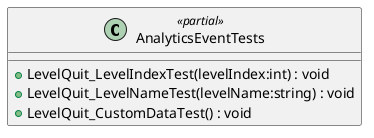 @startuml
class AnalyticsEventTests <<partial>> {
    + LevelQuit_LevelIndexTest(levelIndex:int) : void
    + LevelQuit_LevelNameTest(levelName:string) : void
    + LevelQuit_CustomDataTest() : void
}
@enduml
